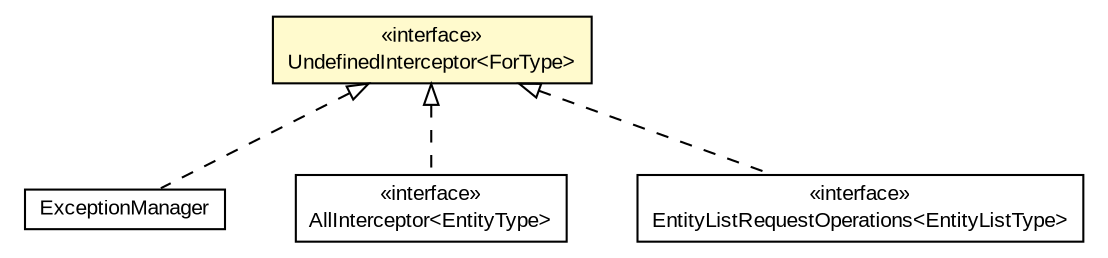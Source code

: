 #!/usr/local/bin/dot
#
# Class diagram 
# Generated by UMLGraph version 5.1 (http://www.umlgraph.org/)
#

digraph G {
	edge [fontname="arial",fontsize=10,labelfontname="arial",labelfontsize=10];
	node [fontname="arial",fontsize=10,shape=plaintext];
	nodesep=0.25;
	ranksep=0.5;
	// io.nextweb.operations.exceptions.ExceptionManager
	c2446 [label=<<table title="io.nextweb.operations.exceptions.ExceptionManager" border="0" cellborder="1" cellspacing="0" cellpadding="2" port="p" href="./ExceptionManager.html">
		<tr><td><table border="0" cellspacing="0" cellpadding="1">
<tr><td align="center" balign="center"> ExceptionManager </td></tr>
		</table></td></tr>
		</table>>, fontname="arial", fontcolor="black", fontsize=10.0];
	// io.nextweb.operations.exceptions.UndefinedInterceptor<ForType>
	c2448 [label=<<table title="io.nextweb.operations.exceptions.UndefinedInterceptor" border="0" cellborder="1" cellspacing="0" cellpadding="2" port="p" bgcolor="lemonChiffon" href="./UndefinedInterceptor.html">
		<tr><td><table border="0" cellspacing="0" cellpadding="1">
<tr><td align="center" balign="center"> &#171;interface&#187; </td></tr>
<tr><td align="center" balign="center"> UndefinedInterceptor&lt;ForType&gt; </td></tr>
		</table></td></tr>
		</table>>, fontname="arial", fontcolor="black", fontsize=10.0];
	// io.nextweb.operations.exceptions.AllInterceptor<EntityType>
	c2450 [label=<<table title="io.nextweb.operations.exceptions.AllInterceptor" border="0" cellborder="1" cellspacing="0" cellpadding="2" port="p" href="./AllInterceptor.html">
		<tr><td><table border="0" cellspacing="0" cellpadding="1">
<tr><td align="center" balign="center"> &#171;interface&#187; </td></tr>
<tr><td align="center" balign="center"> AllInterceptor&lt;EntityType&gt; </td></tr>
		</table></td></tr>
		</table>>, fontname="arial", fontcolor="black", fontsize=10.0];
	// io.nextweb.operations.EntityListRequestOperations<EntityListType>
	c2459 [label=<<table title="io.nextweb.operations.EntityListRequestOperations" border="0" cellborder="1" cellspacing="0" cellpadding="2" port="p" href="../EntityListRequestOperations.html">
		<tr><td><table border="0" cellspacing="0" cellpadding="1">
<tr><td align="center" balign="center"> &#171;interface&#187; </td></tr>
<tr><td align="center" balign="center"> EntityListRequestOperations&lt;EntityListType&gt; </td></tr>
		</table></td></tr>
		</table>>, fontname="arial", fontcolor="black", fontsize=10.0];
	//io.nextweb.operations.exceptions.ExceptionManager implements io.nextweb.operations.exceptions.UndefinedInterceptor<ForType>
	c2448:p -> c2446:p [dir=back,arrowtail=empty,style=dashed];
	//io.nextweb.operations.exceptions.AllInterceptor<EntityType> implements io.nextweb.operations.exceptions.UndefinedInterceptor<ForType>
	c2448:p -> c2450:p [dir=back,arrowtail=empty,style=dashed];
	//io.nextweb.operations.EntityListRequestOperations<EntityListType> implements io.nextweb.operations.exceptions.UndefinedInterceptor<ForType>
	c2448:p -> c2459:p [dir=back,arrowtail=empty,style=dashed];
}

